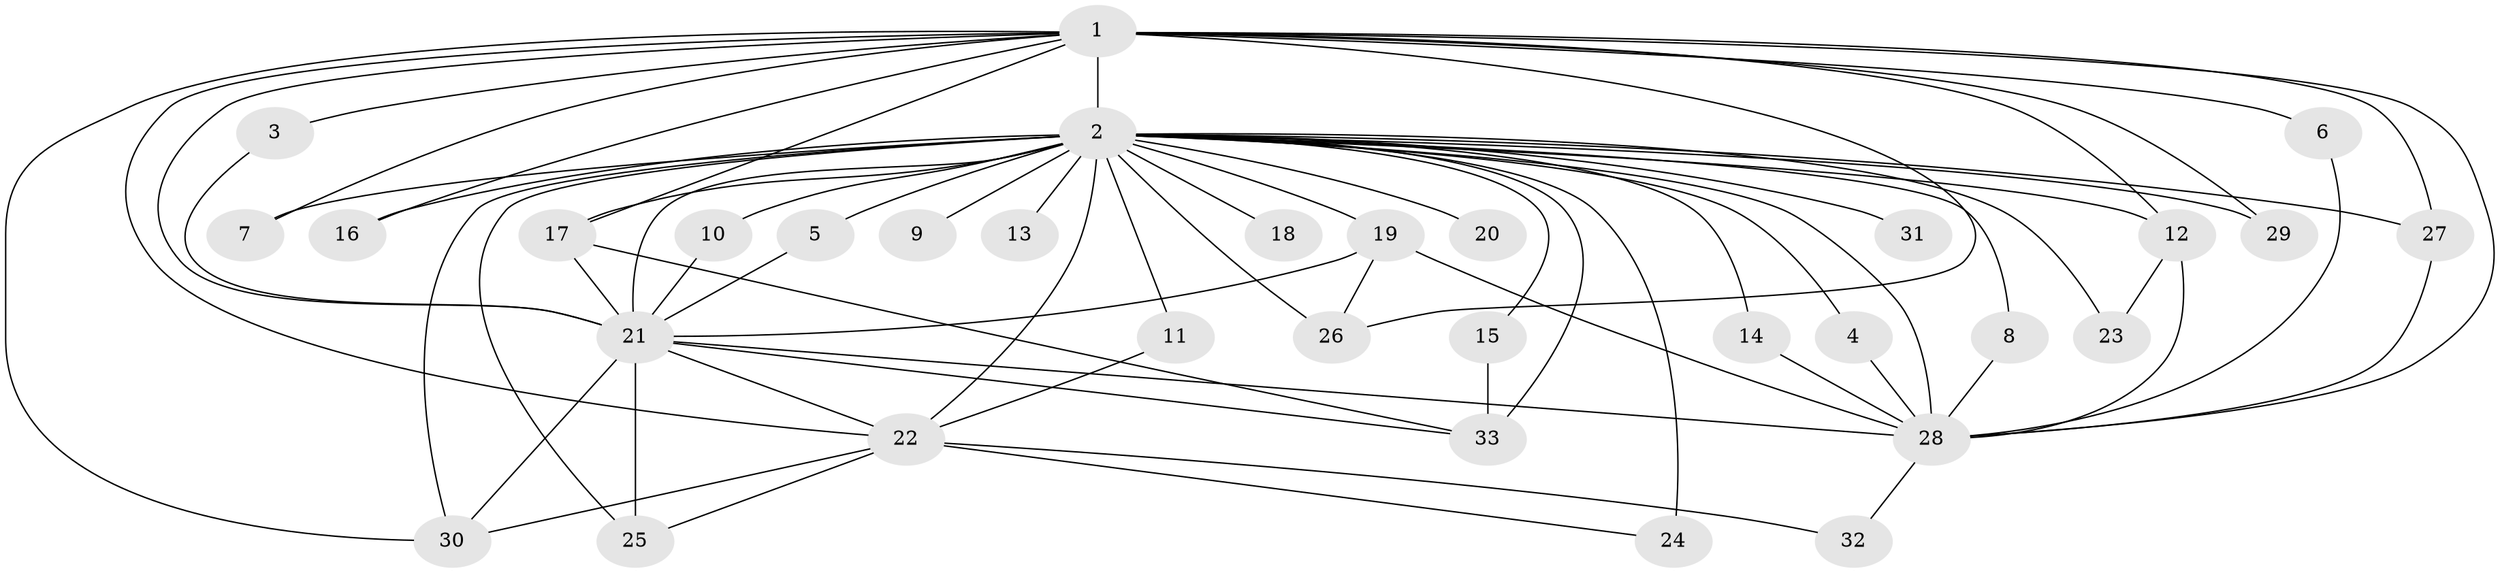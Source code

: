 // original degree distribution, {12: 0.015873015873015872, 9: 0.031746031746031744, 10: 0.015873015873015872, 16: 0.047619047619047616, 26: 0.015873015873015872, 20: 0.015873015873015872, 15: 0.015873015873015872, 22: 0.015873015873015872, 2: 0.5396825396825397, 4: 0.1111111111111111, 3: 0.15873015873015872, 5: 0.015873015873015872}
// Generated by graph-tools (version 1.1) at 2025/49/03/09/25 03:49:28]
// undirected, 33 vertices, 69 edges
graph export_dot {
graph [start="1"]
  node [color=gray90,style=filled];
  1;
  2;
  3;
  4;
  5;
  6;
  7;
  8;
  9;
  10;
  11;
  12;
  13;
  14;
  15;
  16;
  17;
  18;
  19;
  20;
  21;
  22;
  23;
  24;
  25;
  26;
  27;
  28;
  29;
  30;
  31;
  32;
  33;
  1 -- 2 [weight=12.0];
  1 -- 3 [weight=1.0];
  1 -- 6 [weight=1.0];
  1 -- 7 [weight=1.0];
  1 -- 12 [weight=1.0];
  1 -- 16 [weight=1.0];
  1 -- 17 [weight=1.0];
  1 -- 21 [weight=7.0];
  1 -- 22 [weight=3.0];
  1 -- 26 [weight=1.0];
  1 -- 27 [weight=1.0];
  1 -- 28 [weight=1.0];
  1 -- 29 [weight=1.0];
  1 -- 30 [weight=1.0];
  2 -- 4 [weight=1.0];
  2 -- 5 [weight=1.0];
  2 -- 7 [weight=1.0];
  2 -- 8 [weight=1.0];
  2 -- 9 [weight=2.0];
  2 -- 10 [weight=1.0];
  2 -- 11 [weight=1.0];
  2 -- 12 [weight=2.0];
  2 -- 13 [weight=3.0];
  2 -- 14 [weight=1.0];
  2 -- 15 [weight=1.0];
  2 -- 16 [weight=1.0];
  2 -- 17 [weight=1.0];
  2 -- 18 [weight=2.0];
  2 -- 19 [weight=1.0];
  2 -- 20 [weight=2.0];
  2 -- 21 [weight=8.0];
  2 -- 22 [weight=5.0];
  2 -- 23 [weight=1.0];
  2 -- 24 [weight=2.0];
  2 -- 25 [weight=1.0];
  2 -- 26 [weight=2.0];
  2 -- 27 [weight=1.0];
  2 -- 28 [weight=2.0];
  2 -- 29 [weight=1.0];
  2 -- 30 [weight=1.0];
  2 -- 31 [weight=2.0];
  2 -- 33 [weight=2.0];
  3 -- 21 [weight=1.0];
  4 -- 28 [weight=1.0];
  5 -- 21 [weight=1.0];
  6 -- 28 [weight=1.0];
  8 -- 28 [weight=1.0];
  10 -- 21 [weight=1.0];
  11 -- 22 [weight=1.0];
  12 -- 23 [weight=1.0];
  12 -- 28 [weight=1.0];
  14 -- 28 [weight=1.0];
  15 -- 33 [weight=1.0];
  17 -- 21 [weight=1.0];
  17 -- 33 [weight=1.0];
  19 -- 21 [weight=2.0];
  19 -- 26 [weight=1.0];
  19 -- 28 [weight=1.0];
  21 -- 22 [weight=3.0];
  21 -- 25 [weight=1.0];
  21 -- 28 [weight=1.0];
  21 -- 30 [weight=1.0];
  21 -- 33 [weight=1.0];
  22 -- 24 [weight=1.0];
  22 -- 25 [weight=1.0];
  22 -- 30 [weight=1.0];
  22 -- 32 [weight=1.0];
  27 -- 28 [weight=1.0];
  28 -- 32 [weight=1.0];
}
